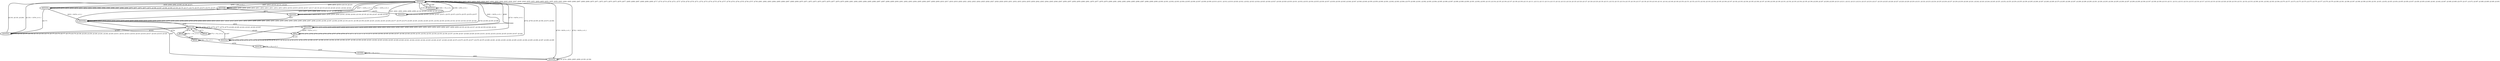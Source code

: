 digraph G {
        node [style=rounded, penwidth=3, fontsize=20, shape=oval];
        "00000000" -> "00000000" [label="@601, @602, @608, @609, @610, @611, @612, @613, @622, @623, @624, @625, @626, @627, @642, @643, @644, @645, @646, @647, @648, @649, @650, @651, @652, @653, @654, @655, @656, @663, @664, @665, @666, @667, @668, @669, @670, @671, @672, @673, @674, @675, @676, @677, @685, @686, @687, @688, @689, @690, @717, @718, @719, @720, @721, @727, @728, @729, @730, @731, @732, @733, @734, @735, @736, @737, @738, @743, @744, @745, @746, @747, @748, @861, @862, @863, @864, @865, @866, @867, @868, @869, @870, @871, @872, @873, @874, @875, @876, @877, @878, @879, @880, @881, @882, @883, @884, @885, @886, @887, @897, @898, @899, @900, @901, @902, @903, @904, @905, @906, @907, @908, @909, @916, @917, @918, @919, @920, @921, @922, @923, @924, @925, @926, @927, @928, @929, @930, @931, @932, @933, @934, @935, @936, @942, @943, @944, @945, @946, @947, @956, @957, @958, @959, @960, @961, @976, @977, @978, @979, @980, @981, @982, @983, @984, @985, @986, @987, @988, @989, @990, @1000, @1001, @1002, @1003, @1004, @1005, @1006, @1007, @1008, @1009, @1010, @1011, @1012, @1019, @1020, @1021, @1022, @1023, @1024, @1025, @1026, @1027, @1028, @1029, @1030, @1031, @1032, @1033, @1034, @1035, @1036, @1037, @1038, @1039, @1045, @1046, @1047, @1048, @1049, @1050, @1059, @1060, @1061, @1062, @1063, @1064, @1079, @1080, @1081, @1082, @1083, @1084, @1085, @1086, @1087, @1088, @1089, @1090, @1091, @1092, @1093, @1103, @1104, @1105, @1106, @1107, @1108, @1109, @1110, @1111, @1112, @1113, @1114, @1115, @1122, @1123, @1124, @1125, @1126, @1127, @1128, @1129, @1130, @1131, @1132, @1133, @1134, @1135, @1136, @1137, @1138, @1139, @1140, @1141, @1142, @1148, @1149, @1150, @1151, @1152, @1153, @1162, @1163, @1164, @1165, @1166, @1167, @1182, @1183, @1184, @1185, @1186, @1187, @1188, @1189, @1190, @1191, @1192, @1193, @1194, @1195, @1196, @1206, @1207, @1208, @1209, @1210, @1211, @1212, @1213, @1214, @1215, @1216, @1217, @1218, @1225, @1226, @1227, @1228, @1229, @1230, @1231, @1232, @1233, @1234, @1235, @1236, @1237, @1238, @1239, @1240, @1241, @1242, @1243, @1244, @1245, @1251, @1252, @1253, @1254, @1255, @1256, @1265, @1266, @1267, @1268, @1269, @1270, @1285, @1286, @1287, @1288, @1289, @1290, @1291, @1292, @1293, @1294, @1295, @1296, @1297, @1298, @1299, @1306, @1307, @1308, @1309, @1310, @1311, @1312, @1313, @1314, @1315, @1316, @1317, @1318, @1319, @1320, @1328, @1329, @1330, @1331, @1332, @1333, @1360, @1361, @1362, @1363, @1364, @1370, @1371, @1372, @1373, @1374, @1375, @1376, @1377, @1378, @1379, @1380, @1381, @1386, @1387, @1388, @1389, @1390, @1391, @1451, @1452, @1453, @1454, @1455, @1456, @1457, @1458, @1459, @1460, @1461, @1462, @1467, @1468, @1469, @1470, @1471, @1472, @1487, @1488, @1489, @1490, @1491", color=black,arrowsize=1,style=bold,penwidth=3,fontsize=20];
"00000000" -> "000009d8" [label="@603, @910, @1013, @1116, @1219", color=black,arrowsize=1,style=bold,penwidth=3,fontsize=20];
"000009d8" -> "000009d8" [label="@604, @605, @606, @808, @809, @810, @811, @812, @813, @911, @912, @913, @914, @1014, @1015, @1016, @1017, @1117, @1118, @1119, @1120, @1220, @1221, @1222, @1223", color=black,arrowsize=1,style=bold,penwidth=3,fontsize=20];
"000009d8" -> "00000000" [label="@607, @915, @1018, @1121, @1224", color=black,arrowsize=1,style=bold,penwidth=3,fontsize=20];
"00000000" -> "00000004" [label="@614, @657, @678, @888, @991, @1094, @1197, @1300, @1321", color=black,arrowsize=1,style=bold,penwidth=3,fontsize=20];
"00000004" -> "00000004" [label="@615, @616, @617, @618, @619, @620, @634, @635, @636, @637, @638, @639, @640, @658, @659, @660, @661, @679, @680, @681, @682, @683, @765, @766, @822, @823, @824, @825, @826, @827, @828, @829, @830, @831, @832, @833, @889, @890, @891, @892, @893, @894, @895, @992, @993, @994, @995, @996, @997, @998, @1095, @1096, @1097, @1098, @1099, @1100, @1101, @1198, @1199, @1200, @1201, @1202, @1203, @1204, @1277, @1278, @1279, @1280, @1281, @1282, @1283, @1301, @1302, @1303, @1304, @1322, @1323, @1324, @1325, @1326", color=black,arrowsize=1,style=bold,penwidth=3,fontsize=20];
"00000004" -> "00000000" [label="@621, @641, @662, @684, @896, @999, @1102, @1205, @1284, @1305, @1327", color=black,arrowsize=1,style=bold,penwidth=3,fontsize=20];
"00000000" -> "00000001" [label="@628, @948, @962, @1065, @1168, @1271", color=black,arrowsize=1,style=bold,penwidth=3,fontsize=20];
"00000001" -> "00000001" [label="@629, @630, @631, @632, @949, @950, @951, @952, @953, @954, @963, @964, @965, @966, @967, @968, @969, @970, @971, @972, @973, @974, @1066, @1067, @1068, @1069, @1169, @1170, @1171, @1172, @1272, @1273, @1274, @1275", color=black,arrowsize=1,style=bold,penwidth=3,fontsize=20];
"00000001" -> "00000004" [label="@633 + 643*n, n=0..1", color=black,arrowsize=1,style=bold,penwidth=3,fontsize=20];
"00000000" -> "00000055" [label="@691 + 643*n, n=0..1", color=black,arrowsize=1,style=bold,penwidth=3,fontsize=20];
"00000055" -> "00000055" [label="@692, @693, @694, @695, @696, @697, @698, @835, @836, @837, @838, @839, @840, @841, @842, @843, @844, @845, @846, @847, @848, @849, @850, @851, @852, @853, @854, @855, @856, @857, @858, @859, @1335, @1336, @1337, @1338, @1339, @1340, @1341", color=black,arrowsize=1,style=bold,penwidth=3,fontsize=20];
"00000055" -> "ffffffaa" [label="@699 + 643*n, n=0..1", color=black,arrowsize=1,style=bold,penwidth=3,fontsize=20];
"ffffffaa" -> "ffffffaa" [label="@700, @701, @702, @703, @704, @705, @706, @707, @708, @709, @710, @711, @712, @713, @714, @715, @1343, @1344, @1345, @1346, @1347, @1348, @1349, @1350, @1351, @1352, @1353, @1354, @1355, @1356, @1357, @1358, @1427, @1428, @1429, @1430, @1431, @1432, @1433, @1434, @1435, @1436, @1437, @1438", color=black,arrowsize=1,style=bold,penwidth=3,fontsize=20];
"ffffffaa" -> "00000000" [label="@716 + 643*n, n=0..1", color=black,arrowsize=1,style=bold,penwidth=3,fontsize=20];
"00000000" -> "000000aa" [label="@722, @749, @1365, @1392, @1473, @1492", color=black,arrowsize=1,style=bold,penwidth=3,fontsize=20];
"000000aa" -> "000000aa" [label="@723, @724, @725, @750, @751, @752, @753, @754, @755, @756, @757, @758, @759, @760, @761, @762, @763, @1366, @1367, @1368, @1393, @1394, @1395, @1396, @1397, @1398, @1399, @1400, @1401, @1402, @1403, @1404, @1405, @1406, @1440, @1441, @1442, @1443, @1444, @1445, @1446, @1447, @1448, @1449, @1474, @1475, @1476, @1477, @1478, @1479, @1480, @1481, @1482, @1483, @1484, @1485, @1493, @1494, @1495, @1496, @1497, @1498, @1499", color=black,arrowsize=1,style=bold,penwidth=3,fontsize=20];
"000000aa" -> "00000000" [label="@726, @1369, @1450, @1486", color=black,arrowsize=1,style=bold,penwidth=3,fontsize=20];
"00000000" -> "00000030" [label="@739 + 643*n, n=0..1", color=black,arrowsize=1,style=bold,penwidth=3,fontsize=20];
"00000030" -> "00000030" [label="@740, @741, @804, @805, @806, @1383, @1384", color=black,arrowsize=1,style=bold,penwidth=3,fontsize=20];
"00000030" -> "00000000" [label="@742 + 643*n, n=0..1", color=black,arrowsize=1,style=bold,penwidth=3,fontsize=20];
"000000aa" -> "00000004" [label="@764", color=black,arrowsize=1,style=bold,penwidth=3,fontsize=20];
"00000004" -> "00001000" [label="@767", color=black,arrowsize=1,style=bold,penwidth=3,fontsize=20];
"00001000" -> "00001000" [label="@768, @769, @770, @776, @777, @778, @779, @1408, @1409, @1422, @1423, @1424, @1425", color=black,arrowsize=1,style=bold,penwidth=3,fontsize=20];
"00001000" -> "fffff9d4" [label="@771", color=black,arrowsize=1,style=bold,penwidth=3,fontsize=20];
"fffff9d4" -> "fffff9d4" [label="@772 + 1*n, n=0..2", color=black,arrowsize=1,style=bold,penwidth=3,fontsize=20];
"fffff9d4" -> "00001000" [label="@775", color=black,arrowsize=1,style=bold,penwidth=3,fontsize=20];
"00001000" -> "fffff9d8" [label="@780", color=black,arrowsize=1,style=bold,penwidth=3,fontsize=20];
"fffff9d8" -> "fffff9d8" [label="@781 + 1*n, n=0..5", color=black,arrowsize=1,style=bold,penwidth=3,fontsize=20];
"fffff9d8" -> "ffffffd0" [label="@787", color=black,arrowsize=1,style=bold,penwidth=3,fontsize=20];
"ffffffd0" -> "ffffffd0" [label="@788 + 1*n, n=0..1", color=black,arrowsize=1,style=bold,penwidth=3,fontsize=20];
"ffffffd0" -> "000007f0" [label="@790", color=black,arrowsize=1,style=bold,penwidth=3,fontsize=20];
"000007f0" -> "000007f0" [label="@791 + 1*n, n=0..5", color=black,arrowsize=1,style=bold,penwidth=3,fontsize=20];
"000007f0" -> "0000ffd0" [label="@797", color=black,arrowsize=1,style=bold,penwidth=3,fontsize=20];
"0000ffd0" -> "0000ffd0" [label="@798 + 1*n, n=0..4", color=black,arrowsize=1,style=bold,penwidth=3,fontsize=20];
"0000ffd0" -> "00000030" [label="@803", color=black,arrowsize=1,style=bold,penwidth=3,fontsize=20];
"00000030" -> "000009d8" [label="@807", color=black,arrowsize=1,style=bold,penwidth=3,fontsize=20];
"000009d8" -> "000009d4" [label="@814", color=black,arrowsize=1,style=bold,penwidth=3,fontsize=20];
"000009d4" -> "000009d4" [label="@815, @816, @817, @818, @819, @820, @938, @939, @940, @1041, @1042, @1043, @1144, @1145, @1146, @1247, @1248, @1249", color=black,arrowsize=1,style=bold,penwidth=3,fontsize=20];
"000009d4" -> "00000004" [label="@821", color=black,arrowsize=1,style=bold,penwidth=3,fontsize=20];
"00000004" -> "00000055" [label="@834", color=black,arrowsize=1,style=bold,penwidth=3,fontsize=20];
"00000055" -> "00000000" [label="@860", color=black,arrowsize=1,style=bold,penwidth=3,fontsize=20];
"00000000" -> "000009d4" [label="@937 + 103*n, n=0..3", color=black,arrowsize=1,style=bold,penwidth=3,fontsize=20];
"000009d4" -> "00000000" [label="@941 + 103*n, n=0..3", color=black,arrowsize=1,style=bold,penwidth=3,fontsize=20];
"00000001" -> "00000000" [label="@955 + 20*n, n=0..1", color=black,arrowsize=1,style=bold,penwidth=3,fontsize=20];
"00000000" -> "00000002" [label="@1051", color=black,arrowsize=1,style=bold,penwidth=3,fontsize=20];
"00000002" -> "00000002" [label="@1052, @1053, @1054, @1055, @1056, @1057, @1071, @1072, @1073, @1074, @1075, @1076, @1077", color=black,arrowsize=1,style=bold,penwidth=3,fontsize=20];
"00000002" -> "00000000" [label="@1058 + 20*n, n=0..1", color=black,arrowsize=1,style=bold,penwidth=3,fontsize=20];
"00000001" -> "00000002" [label="@1070", color=black,arrowsize=1,style=bold,penwidth=3,fontsize=20];
"00000000" -> "00000003" [label="@1154 + 103*n, n=0..1", color=black,arrowsize=1,style=bold,penwidth=3,fontsize=20];
"00000003" -> "00000003" [label="@1155, @1156, @1157, @1158, @1159, @1160, @1174, @1175, @1176, @1177, @1178, @1179, @1180, @1258, @1259, @1260, @1261, @1262, @1263, @1411, @1412, @1413, @1414, @1415, @1416, @1417, @1418, @1419, @1420", color=black,arrowsize=1,style=bold,penwidth=3,fontsize=20];
"00000003" -> "00000000" [label="@1161, @1181, @1264", color=black,arrowsize=1,style=bold,penwidth=3,fontsize=20];
"00000001" -> "00000003" [label="@1173", color=black,arrowsize=1,style=bold,penwidth=3,fontsize=20];
"000000aa" -> "00001000" [label="@1407", color=black,arrowsize=1,style=bold,penwidth=3,fontsize=20];
"00001000" -> "00000003" [label="@1410", color=black,arrowsize=1,style=bold,penwidth=3,fontsize=20];
"00000003" -> "00001000" [label="@1421", color=black,arrowsize=1,style=bold,penwidth=3,fontsize=20];
"00001000" -> "ffffffaa" [label="@1426", color=black,arrowsize=1,style=bold,penwidth=3,fontsize=20];
"ffffffaa" -> "000000aa" [label="@1439", color=black,arrowsize=1,style=bold,penwidth=3,fontsize=20];
"00000000" -> "00000010" [label="@1463", color=black,arrowsize=1,style=bold,penwidth=3,fontsize=20];
"00000010" -> "00000010" [label="@1464 + 1*n, n=0..1", color=black,arrowsize=1,style=bold,penwidth=3,fontsize=20];
"00000010" -> "00000000" [label="@1466", color=black,arrowsize=1,style=bold,penwidth=3,fontsize=20];
}

